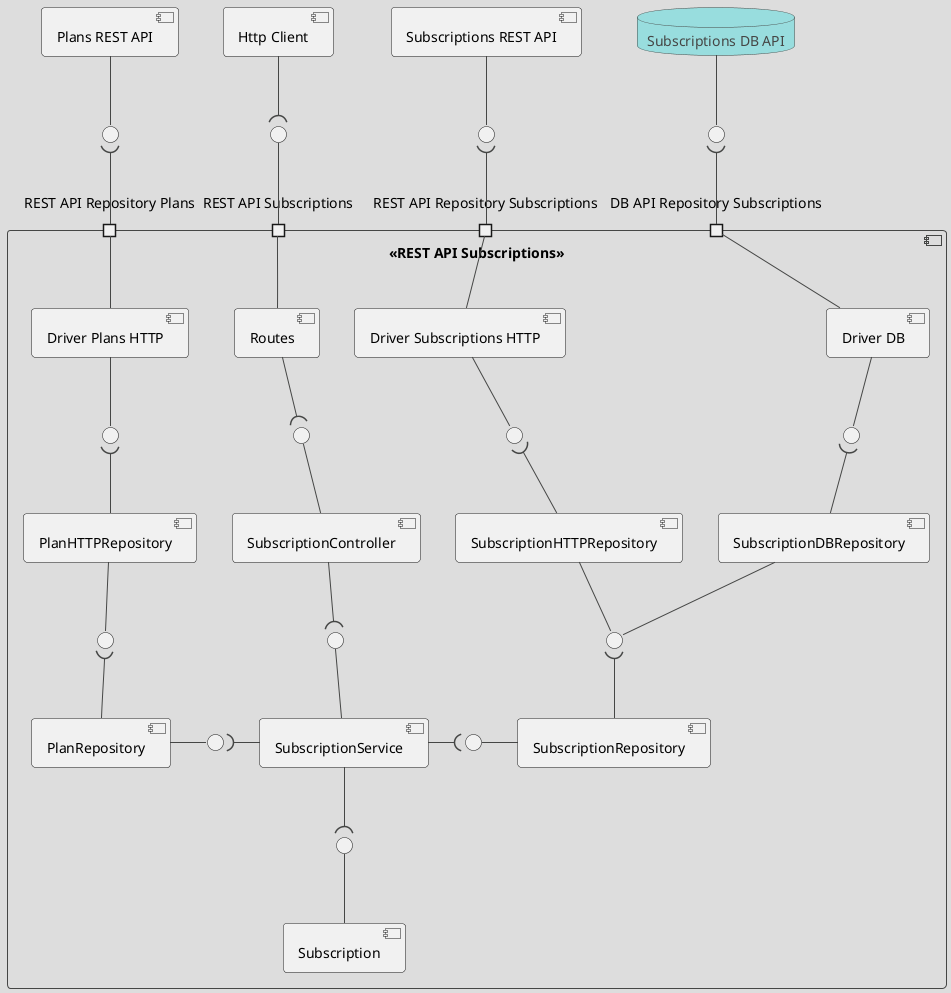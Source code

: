 @startuml
'https://plantuml.com/component-diagram

!theme toy
interface " " as PlansCompInter

interface " " as HttpClient
interface " " as SubscriptionCompInter
interface " " as SubscriptionDBInter

component "Http Client" as NodeHTTP

component "Plans REST API" as PlansComp
component "Subscriptions REST API" as SubscriptionComp
database "Subscriptions DB API" as SubscriptionDB

component "<<REST API Subscriptions>>" as Subsss {
    portin "REST API Repository Plans" as apiPlans

    portin "REST API Subscriptions" as out
    portin "REST API Repository Subscriptions" as apiSubscriptions
    portin "DB API Repository Subscriptions" as dbSubscriptions
    component "Routes" as routes
    component "SubscriptionController" as ctrl
    component "SubscriptionService" as service
    component "Subscription" as sub
    component "PlanHTTPRepository" as pRepo
    component "SubscriptionHTTPRepository" as sRepo
    component "SubscriptionDBRepository" as repo
    component "PlanRepository" as pDriver
    component "SubscriptionRepository" as driver
    component "Driver Plans HTTP" as planHTTPDriver
    component "Driver Subscriptions HTTP" as subHTTPDriver
    component "Driver DB" as subDBDriver
    interface " " as ctrlSer
    interface " " as routesCtr
    interface " " as model
    interface " " as subDriver
    interface " " as planDriver
    interface " " as repos
    interface " " as planHttpInterface
    interface " " as subHttpInterface
    interface " " as subDBInterface
    interface " " as planHttpInterface2

}

HttpClient -d- out
PlansCompInter )-d- apiPlans
SubscriptionCompInter )-d- apiSubscriptions
SubscriptionDBInter )-d- dbSubscriptions


NodeHTTP -d-( HttpClient
PlansComp -d- PlansCompInter
SubscriptionComp -d- SubscriptionCompInter
SubscriptionDB -d- SubscriptionDBInter


routes -u- out
routes -d-( routesCtr
ctrl -u- routesCtr
ctrl -l[hidden]- pRepo
ctrl -r[hidden]- sRepo
sRepo -r[hidden]- repo

ctrl -d-( ctrlSer
service -u- ctrlSer

service -d-( model
sub -u- model

service -r-( subDriver
driver -l- subDriver

service -l-( planDriver
pDriver -r- planDriver

sRepo -d- repos
repo -d- repos

driver -u-( repos

pDriver -u-( planHttpInterface
pRepo -d- planHttpInterface

routes -r[hidden]- subHTTPDriver
planHTTPDriver -r[hidden]- routes
sRepo -u-( subHttpInterface
subHTTPDriver -d- subHttpInterface

repo -u-( subDBInterface
subDBDriver -d- subDBInterface

pRepo -u-( planHttpInterface2
planHTTPDriver -d- planHttpInterface2

planHTTPDriver -u- apiPlans

subHTTPDriver -u- apiSubscriptions

subDBDriver -u- dbSubscriptions

subHTTPDriver -r[hidden]- subDBDriver
@enduml